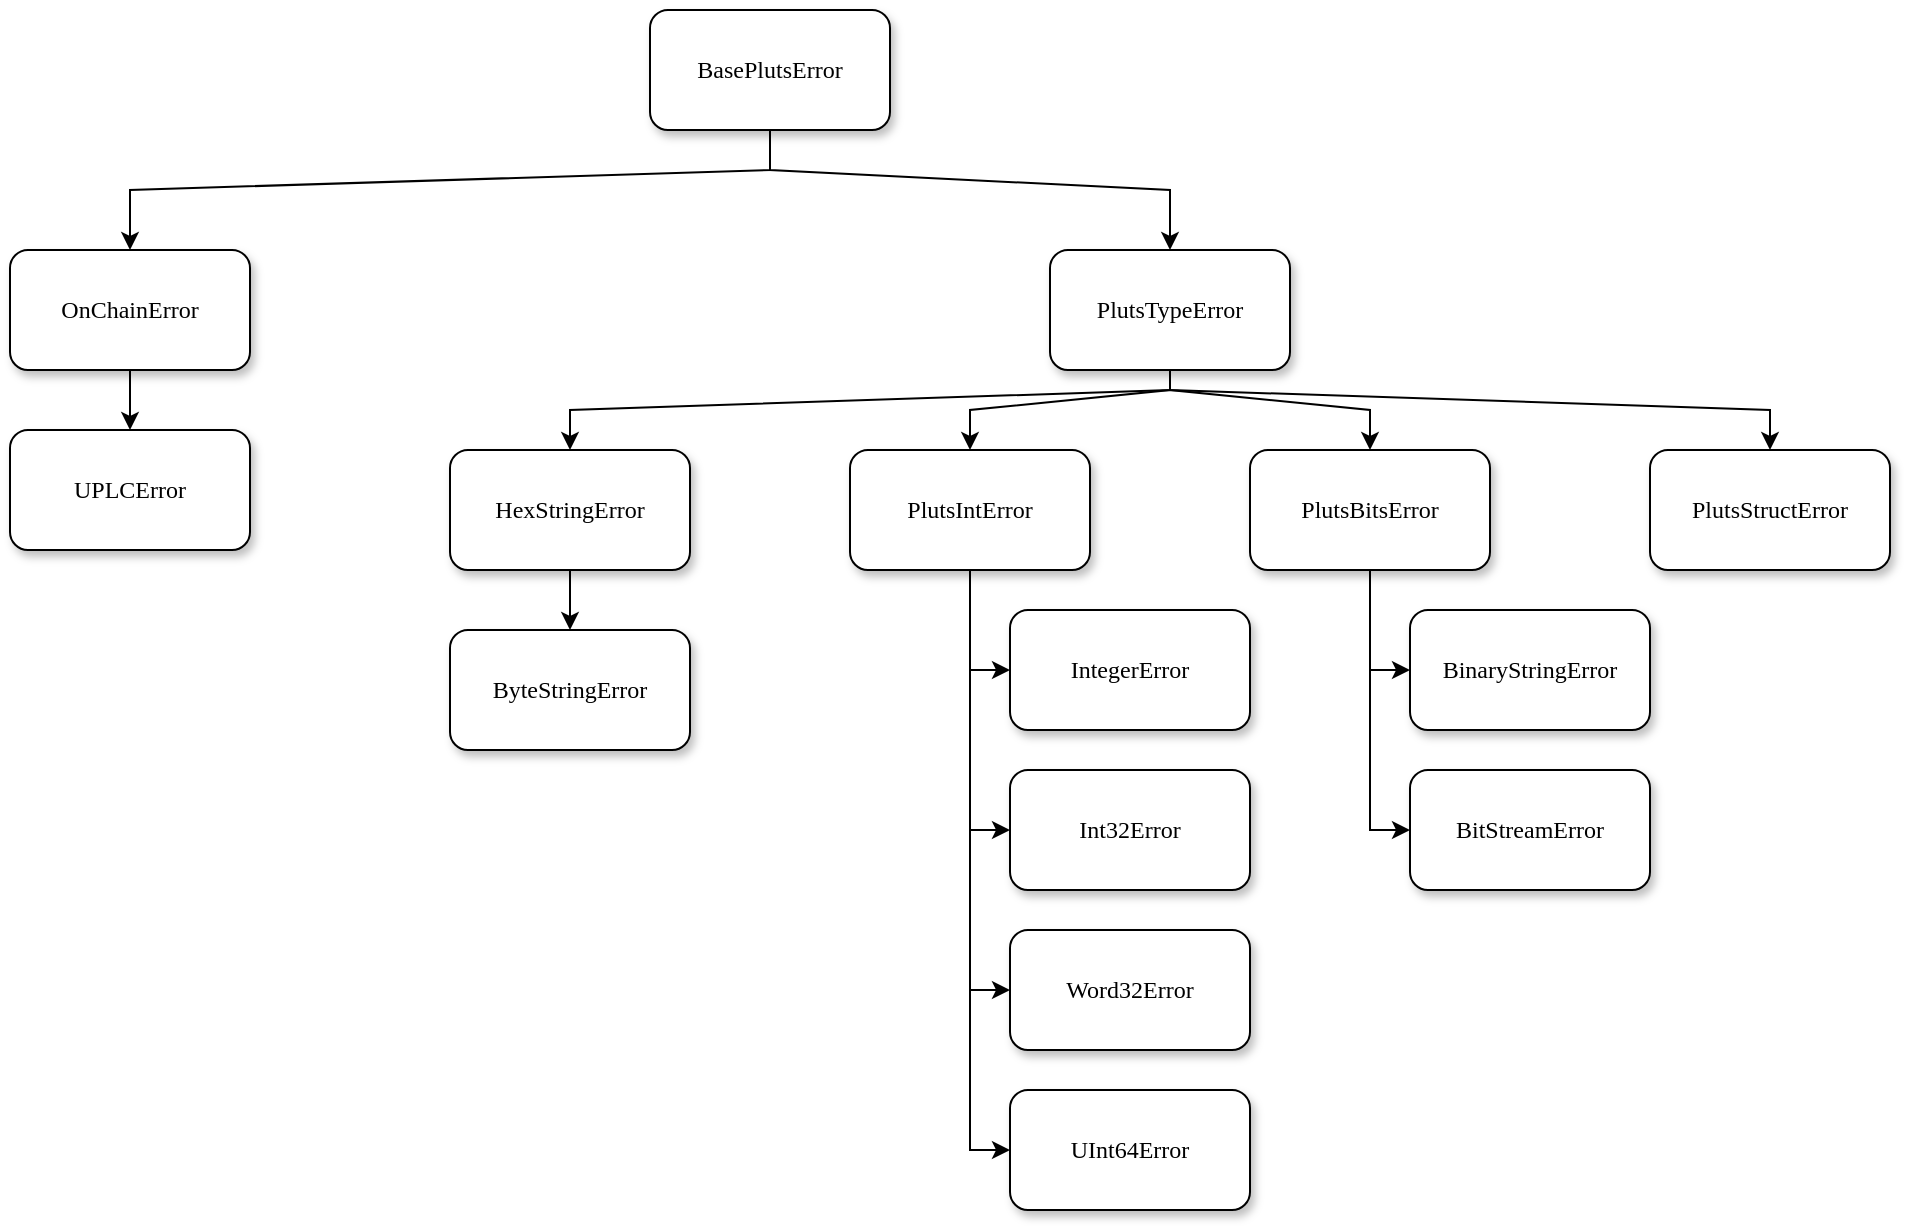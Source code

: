 <mxfile version="19.0.3" type="device"><diagram name="Page-1" id="10a91c8b-09ff-31b1-d368-03940ed4cc9e"><mxGraphModel dx="816" dy="566" grid="1" gridSize="10" guides="1" tooltips="1" connect="1" arrows="1" fold="1" page="1" pageScale="1" pageWidth="1100" pageHeight="850" background="none" math="0" shadow="0"><root><mxCell id="0"/><mxCell id="1" parent="0"/><mxCell id="62893188c0fa7362-1" value="BasePlutsError" style="whiteSpace=wrap;html=1;rounded=1;shadow=1;labelBackgroundColor=none;strokeWidth=1;fontFamily=Verdana;fontSize=12;align=center;" parent="1" vertex="1"><mxGeometry x="540" width="120" height="60" as="geometry"/></mxCell><mxCell id="62893188c0fa7362-3" value="&lt;span&gt;PlutsTypeError&lt;br&gt;&lt;/span&gt;" style="whiteSpace=wrap;html=1;rounded=1;shadow=1;labelBackgroundColor=none;strokeWidth=1;fontFamily=Verdana;fontSize=12;align=center;" parent="1" vertex="1"><mxGeometry x="740" y="120" width="120" height="60" as="geometry"/></mxCell><mxCell id="Y0FtK5eBnW1elQ3THy5P-4" value="" style="endArrow=classic;html=1;rounded=0;fontColor=none;entryX=0.5;entryY=0;entryDx=0;entryDy=0;exitX=0.5;exitY=1;exitDx=0;exitDy=0;" parent="1" source="62893188c0fa7362-1" target="62893188c0fa7362-3" edge="1"><mxGeometry width="50" height="50" relative="1" as="geometry"><mxPoint x="570" y="60" as="sourcePoint"/><mxPoint x="380" y="110" as="targetPoint"/><Array as="points"><mxPoint x="600" y="80"/><mxPoint x="800" y="90"/></Array></mxGeometry></mxCell><mxCell id="Y0FtK5eBnW1elQ3THy5P-7" value="" style="endArrow=classic;html=1;rounded=0;fontColor=none;entryX=0.5;entryY=0;entryDx=0;entryDy=0;" parent="1" source="Y0FtK5eBnW1elQ3THy5P-9" target="Y0FtK5eBnW1elQ3THy5P-8" edge="1"><mxGeometry width="50" height="50" relative="1" as="geometry"><mxPoint x="720" y="210" as="sourcePoint"/><mxPoint x="720" y="260" as="targetPoint"/></mxGeometry></mxCell><mxCell id="Y0FtK5eBnW1elQ3THy5P-8" value="&lt;span&gt;UPLCError&lt;br&gt;&lt;/span&gt;" style="whiteSpace=wrap;html=1;rounded=1;shadow=1;labelBackgroundColor=none;strokeWidth=1;fontFamily=Verdana;fontSize=12;align=center;" parent="1" vertex="1"><mxGeometry x="220" y="210" width="120" height="60" as="geometry"/></mxCell><mxCell id="Y0FtK5eBnW1elQ3THy5P-9" value="&lt;span&gt;OnChainError&lt;br&gt;&lt;/span&gt;" style="whiteSpace=wrap;html=1;rounded=1;shadow=1;labelBackgroundColor=none;strokeWidth=1;fontFamily=Verdana;fontSize=12;align=center;" parent="1" vertex="1"><mxGeometry x="220" y="120" width="120" height="60" as="geometry"/></mxCell><mxCell id="Y0FtK5eBnW1elQ3THy5P-10" value="" style="endArrow=classic;html=1;rounded=0;fontColor=none;entryX=0.5;entryY=0;entryDx=0;entryDy=0;exitX=0.5;exitY=1;exitDx=0;exitDy=0;" parent="1" source="62893188c0fa7362-1" target="Y0FtK5eBnW1elQ3THy5P-9" edge="1"><mxGeometry width="50" height="50" relative="1" as="geometry"><mxPoint x="580" y="70" as="sourcePoint"/><mxPoint x="810" y="120" as="targetPoint"/><Array as="points"><mxPoint x="600" y="80"/><mxPoint x="280" y="90"/></Array></mxGeometry></mxCell><mxCell id="Y0FtK5eBnW1elQ3THy5P-11" value="&lt;span&gt;HexStringError&lt;br&gt;&lt;/span&gt;" style="whiteSpace=wrap;html=1;rounded=1;shadow=1;labelBackgroundColor=none;strokeWidth=1;fontFamily=Verdana;fontSize=12;align=center;" parent="1" vertex="1"><mxGeometry x="440" y="220" width="120" height="60" as="geometry"/></mxCell><mxCell id="Y0FtK5eBnW1elQ3THy5P-15" value="&lt;span&gt;IntegerError&lt;br&gt;&lt;/span&gt;" style="whiteSpace=wrap;html=1;rounded=1;shadow=1;labelBackgroundColor=none;strokeWidth=1;fontFamily=Verdana;fontSize=12;align=center;" parent="1" vertex="1"><mxGeometry x="720" y="300" width="120" height="60" as="geometry"/></mxCell><mxCell id="LV1hhBZMh_nWQ5gtk42s-2" value="&lt;span&gt;PlutsBitsError&lt;br&gt;&lt;/span&gt;" style="whiteSpace=wrap;html=1;rounded=1;shadow=1;labelBackgroundColor=none;strokeWidth=1;fontFamily=Verdana;fontSize=12;align=center;" vertex="1" parent="1"><mxGeometry x="840" y="220" width="120" height="60" as="geometry"/></mxCell><mxCell id="LV1hhBZMh_nWQ5gtk42s-3" value="&lt;span&gt;PlutsStructError&lt;br&gt;&lt;/span&gt;" style="whiteSpace=wrap;html=1;rounded=1;shadow=1;labelBackgroundColor=none;strokeWidth=1;fontFamily=Verdana;fontSize=12;align=center;" vertex="1" parent="1"><mxGeometry x="1040" y="220" width="120" height="60" as="geometry"/></mxCell><mxCell id="LV1hhBZMh_nWQ5gtk42s-4" value="&lt;span&gt;PlutsIntError&lt;br&gt;&lt;/span&gt;" style="whiteSpace=wrap;html=1;rounded=1;shadow=1;labelBackgroundColor=none;strokeWidth=1;fontFamily=Verdana;fontSize=12;align=center;" vertex="1" parent="1"><mxGeometry x="640" y="220" width="120" height="60" as="geometry"/></mxCell><mxCell id="LV1hhBZMh_nWQ5gtk42s-5" value="" style="endArrow=classic;html=1;rounded=0;fontColor=none;entryX=0.5;entryY=0;entryDx=0;entryDy=0;exitX=0.5;exitY=1;exitDx=0;exitDy=0;" edge="1" parent="1" source="62893188c0fa7362-3" target="Y0FtK5eBnW1elQ3THy5P-11"><mxGeometry width="50" height="50" relative="1" as="geometry"><mxPoint x="290" y="190" as="sourcePoint"/><mxPoint x="290" y="220" as="targetPoint"/><Array as="points"><mxPoint x="800" y="190"/><mxPoint x="500" y="200"/></Array></mxGeometry></mxCell><mxCell id="LV1hhBZMh_nWQ5gtk42s-10" value="" style="endArrow=classic;html=1;rounded=0;fontColor=none;entryX=0.5;entryY=0;entryDx=0;entryDy=0;" edge="1" parent="1" target="LV1hhBZMh_nWQ5gtk42s-3"><mxGeometry width="50" height="50" relative="1" as="geometry"><mxPoint x="800" y="180" as="sourcePoint"/><mxPoint x="1090" y="200" as="targetPoint"/><Array as="points"><mxPoint x="800" y="190"/><mxPoint x="1100" y="200"/></Array></mxGeometry></mxCell><mxCell id="LV1hhBZMh_nWQ5gtk42s-11" value="" style="endArrow=classic;html=1;rounded=0;fontColor=none;entryX=0.5;entryY=0;entryDx=0;entryDy=0;exitX=0.5;exitY=1;exitDx=0;exitDy=0;" edge="1" parent="1" source="62893188c0fa7362-3" target="LV1hhBZMh_nWQ5gtk42s-2"><mxGeometry width="50" height="50" relative="1" as="geometry"><mxPoint x="830" y="215" as="sourcePoint"/><mxPoint x="330" y="265" as="targetPoint"/><Array as="points"><mxPoint x="800" y="190"/><mxPoint x="900" y="200"/></Array></mxGeometry></mxCell><mxCell id="LV1hhBZMh_nWQ5gtk42s-12" value="" style="endArrow=classic;html=1;rounded=0;fontColor=none;entryX=0.5;entryY=0;entryDx=0;entryDy=0;" edge="1" parent="1" target="LV1hhBZMh_nWQ5gtk42s-4"><mxGeometry width="50" height="50" relative="1" as="geometry"><mxPoint x="800" y="180" as="sourcePoint"/><mxPoint x="799.5" y="255" as="targetPoint"/><Array as="points"><mxPoint x="800" y="190"/><mxPoint x="700" y="200"/></Array></mxGeometry></mxCell><mxCell id="LV1hhBZMh_nWQ5gtk42s-13" value="Word32Error&lt;span&gt;&lt;br&gt;&lt;/span&gt;" style="whiteSpace=wrap;html=1;rounded=1;shadow=1;labelBackgroundColor=none;strokeWidth=1;fontFamily=Verdana;fontSize=12;align=center;" vertex="1" parent="1"><mxGeometry x="720" y="460" width="120" height="60" as="geometry"/></mxCell><mxCell id="LV1hhBZMh_nWQ5gtk42s-14" value="&lt;span&gt;UInt64Error&lt;br&gt;&lt;/span&gt;" style="whiteSpace=wrap;html=1;rounded=1;shadow=1;labelBackgroundColor=none;strokeWidth=1;fontFamily=Verdana;fontSize=12;align=center;" vertex="1" parent="1"><mxGeometry x="720" y="540" width="120" height="60" as="geometry"/></mxCell><mxCell id="LV1hhBZMh_nWQ5gtk42s-15" value="Int32Error&lt;span&gt;&lt;br&gt;&lt;/span&gt;" style="whiteSpace=wrap;html=1;rounded=1;shadow=1;labelBackgroundColor=none;strokeWidth=1;fontFamily=Verdana;fontSize=12;align=center;" vertex="1" parent="1"><mxGeometry x="720" y="380" width="120" height="60" as="geometry"/></mxCell><mxCell id="LV1hhBZMh_nWQ5gtk42s-18" value="" style="endArrow=classic;html=1;rounded=0;entryX=0;entryY=0.5;entryDx=0;entryDy=0;" edge="1" parent="1" target="Y0FtK5eBnW1elQ3THy5P-15"><mxGeometry width="50" height="50" relative="1" as="geometry"><mxPoint x="700" y="280" as="sourcePoint"/><mxPoint x="780" y="370" as="targetPoint"/><Array as="points"><mxPoint x="700" y="330"/></Array></mxGeometry></mxCell><mxCell id="LV1hhBZMh_nWQ5gtk42s-19" value="" style="endArrow=classic;html=1;rounded=0;entryX=0;entryY=0.5;entryDx=0;entryDy=0;" edge="1" parent="1" target="LV1hhBZMh_nWQ5gtk42s-15"><mxGeometry width="50" height="50" relative="1" as="geometry"><mxPoint x="700" y="280" as="sourcePoint"/><mxPoint x="730.96" y="347.98" as="targetPoint"/><Array as="points"><mxPoint x="700" y="410"/></Array></mxGeometry></mxCell><mxCell id="LV1hhBZMh_nWQ5gtk42s-20" value="" style="endArrow=classic;html=1;rounded=0;entryX=0;entryY=0.5;entryDx=0;entryDy=0;" edge="1" parent="1" target="LV1hhBZMh_nWQ5gtk42s-13"><mxGeometry width="50" height="50" relative="1" as="geometry"><mxPoint x="700" y="280" as="sourcePoint"/><mxPoint x="740.96" y="357.98" as="targetPoint"/><Array as="points"><mxPoint x="700" y="490"/></Array></mxGeometry></mxCell><mxCell id="LV1hhBZMh_nWQ5gtk42s-21" value="" style="endArrow=classic;html=1;rounded=0;exitX=0.5;exitY=1;exitDx=0;exitDy=0;entryX=0;entryY=0.5;entryDx=0;entryDy=0;" edge="1" parent="1" source="LV1hhBZMh_nWQ5gtk42s-4" target="LV1hhBZMh_nWQ5gtk42s-14"><mxGeometry width="50" height="50" relative="1" as="geometry"><mxPoint x="723.04" y="311.98" as="sourcePoint"/><mxPoint x="750.96" y="367.98" as="targetPoint"/><Array as="points"><mxPoint x="700" y="570"/></Array></mxGeometry></mxCell><mxCell id="LV1hhBZMh_nWQ5gtk42s-22" value="" style="endArrow=classic;html=1;rounded=0;fontColor=none;entryX=0.5;entryY=0;entryDx=0;entryDy=0;exitX=0.5;exitY=1;exitDx=0;exitDy=0;" edge="1" parent="1" target="LV1hhBZMh_nWQ5gtk42s-23" source="Y0FtK5eBnW1elQ3THy5P-11"><mxGeometry width="50" height="50" relative="1" as="geometry"><mxPoint x="500" y="310" as="sourcePoint"/><mxPoint x="940" y="390" as="targetPoint"/></mxGeometry></mxCell><mxCell id="LV1hhBZMh_nWQ5gtk42s-23" value="&lt;span&gt;ByteStringError&lt;br&gt;&lt;/span&gt;" style="whiteSpace=wrap;html=1;rounded=1;shadow=1;labelBackgroundColor=none;strokeWidth=1;fontFamily=Verdana;fontSize=12;align=center;" vertex="1" parent="1"><mxGeometry x="440" y="310" width="120" height="60" as="geometry"/></mxCell><mxCell id="LV1hhBZMh_nWQ5gtk42s-24" value="&lt;span&gt;BinaryStringError&lt;br&gt;&lt;/span&gt;" style="whiteSpace=wrap;html=1;rounded=1;shadow=1;labelBackgroundColor=none;strokeWidth=1;fontFamily=Verdana;fontSize=12;align=center;" vertex="1" parent="1"><mxGeometry x="920" y="300" width="120" height="60" as="geometry"/></mxCell><mxCell id="LV1hhBZMh_nWQ5gtk42s-25" value="BitStreamError&lt;span&gt;&lt;br&gt;&lt;/span&gt;" style="whiteSpace=wrap;html=1;rounded=1;shadow=1;labelBackgroundColor=none;strokeWidth=1;fontFamily=Verdana;fontSize=12;align=center;" vertex="1" parent="1"><mxGeometry x="920" y="380" width="120" height="60" as="geometry"/></mxCell><mxCell id="LV1hhBZMh_nWQ5gtk42s-26" value="" style="endArrow=classic;html=1;rounded=0;entryX=0;entryY=0.5;entryDx=0;entryDy=0;" edge="1" parent="1" target="LV1hhBZMh_nWQ5gtk42s-24"><mxGeometry width="50" height="50" relative="1" as="geometry"><mxPoint x="900" y="280" as="sourcePoint"/><mxPoint x="980" y="390" as="targetPoint"/><Array as="points"><mxPoint x="900" y="330"/></Array></mxGeometry></mxCell><mxCell id="LV1hhBZMh_nWQ5gtk42s-27" value="" style="endArrow=classic;html=1;rounded=0;entryX=0;entryY=0.5;entryDx=0;entryDy=0;exitX=0.5;exitY=1;exitDx=0;exitDy=0;" edge="1" parent="1" target="LV1hhBZMh_nWQ5gtk42s-25" source="LV1hhBZMh_nWQ5gtk42s-2"><mxGeometry width="50" height="50" relative="1" as="geometry"><mxPoint x="900" y="300" as="sourcePoint"/><mxPoint x="930.96" y="367.98" as="targetPoint"/><Array as="points"><mxPoint x="900" y="410"/></Array></mxGeometry></mxCell></root></mxGraphModel></diagram></mxfile>